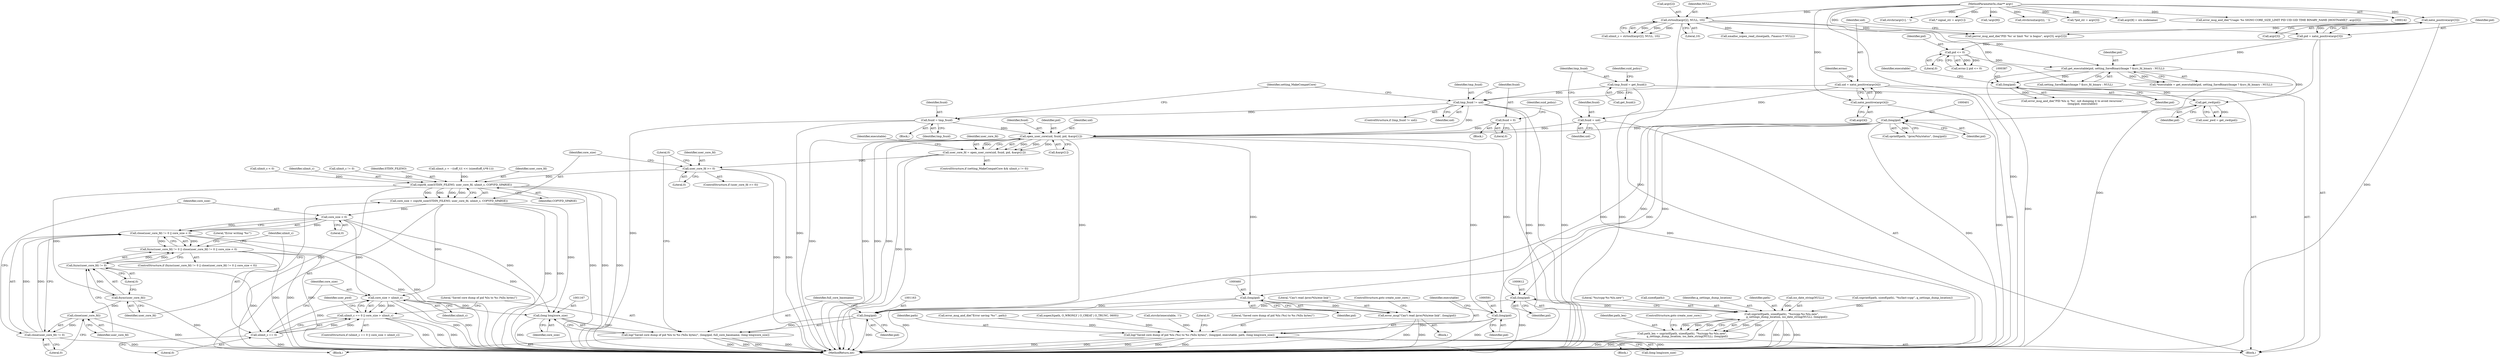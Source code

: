 digraph "0_abrt_4f2c1ddd3e3b81d2d5146b883115371f1cada9f9@API" {
"1000444" [label="(Call,open_user_core(uid, fsuid, pid, &argv[1]))"];
"1000421" [label="(Call,tmp_fsuid != uid)"];
"1000413" [label="(Call,tmp_fsuid = get_fsuid())"];
"1000308" [label="(Call,uid = xatoi_positive(argv[4]))"];
"1000310" [label="(Call,xatoi_positive(argv[4]))"];
"1000144" [label="(MethodParameterIn,char** argv)"];
"1000433" [label="(Call,fsuid = tmp_fsuid)"];
"1000425" [label="(Call,fsuid = 0)"];
"1000409" [label="(Call,fsuid = uid)"];
"1000400" [label="(Call,(long)pid)"];
"1000392" [label="(Call,get_cwd(pid))"];
"1000386" [label="(Call,(long)pid)"];
"1000370" [label="(Call,get_executable(pid, setting_SaveBinaryImage ? &src_fd_binary : NULL))"];
"1000317" [label="(Call,pid <= 0)"];
"1000301" [label="(Call,pid = xatoi_positive(argv[3]))"];
"1000303" [label="(Call,xatoi_positive(argv[3]))"];
"1000270" [label="(Call,strtoull(argv[2], NULL, 10))"];
"1000442" [label="(Call,user_core_fd = open_user_core(uid, fsuid, pid, &argv[1]))"];
"1001109" [label="(Call,user_core_fd >= 0)"];
"1001116" [label="(Call,copyfd_size(STDIN_FILENO, user_core_fd, ulimit_c, COPYFD_SPARSE))"];
"1001114" [label="(Call,core_size = copyfd_size(STDIN_FILENO, user_core_fd, ulimit_c, COPYFD_SPARSE))"];
"1001132" [label="(Call,core_size < 0)"];
"1001127" [label="(Call,close(user_core_fd) != 0 || core_size < 0)"];
"1001122" [label="(Call,fsync(user_core_fd) != 0 || close(user_core_fd) != 0 || core_size < 0)"];
"1001150" [label="(Call,core_size > ulimit_c)"];
"1001146" [label="(Call,ulimit_c == 0 || core_size > ulimit_c)"];
"1001166" [label="(Call,(long long)core_size)"];
"1001160" [label="(Call,log(\"Saved core dump of pid %lu to %s (%llu bytes)\", (long)pid, full_core_basename, (long long)core_size))"];
"1001124" [label="(Call,fsync(user_core_fd))"];
"1001123" [label="(Call,fsync(user_core_fd) != 0)"];
"1001129" [label="(Call,close(user_core_fd))"];
"1001128" [label="(Call,close(user_core_fd) != 0)"];
"1001147" [label="(Call,ulimit_c == 0)"];
"1000459" [label="(Call,(long)pid)"];
"1000457" [label="(Call,error_msg(\"Can't read /proc/%lu/exe link\", (long)pid))"];
"1001162" [label="(Call,(long)pid)"];
"1000590" [label="(Call,(long)pid)"];
"1000588" [label="(Call,log(\"Saved core dump of pid %lu (%s) to %s (%llu bytes)\", (long)pid, executable, path, (long long)core_size))"];
"1000611" [label="(Call,(long)pid)"];
"1000603" [label="(Call,snprintf(path, sizeof(path), \"%s/ccpp-%s-%lu.new\",\n            g_settings_dump_location, iso_date_string(NULL), (long)pid))"];
"1000601" [label="(Call,path_len = snprintf(path, sizeof(path), \"%s/ccpp-%s-%lu.new\",\n            g_settings_dump_location, iso_date_string(NULL), (long)pid))"];
"1000400" [label="(Call,(long)pid)"];
"1000177" [label="(Call,strchr(argv[1], ' '))"];
"1000438" [label="(Identifier,setting_MakeCompatCore)"];
"1000388" [label="(Identifier,pid)"];
"1001109" [label="(Call,user_core_fd >= 0)"];
"1000275" [label="(Literal,10)"];
"1000443" [label="(Identifier,user_core_fd)"];
"1001116" [label="(Call,copyfd_size(STDIN_FILENO, user_core_fd, ulimit_c, COPYFD_SPARSE))"];
"1001165" [label="(Identifier,full_core_basename)"];
"1000277" [label="(Call,ulimit_c < 0)"];
"1000420" [label="(ControlStructure,if (tmp_fsuid != uid))"];
"1001155" [label="(Identifier,user_pwd)"];
"1000458" [label="(Literal,\"Can't read /proc/%lu/exe link\")"];
"1001129" [label="(Call,close(user_core_fd))"];
"1000386" [label="(Call,(long)pid)"];
"1000257" [label="(Call,* signal_str = argv[1])"];
"1001110" [label="(Identifier,user_core_fd)"];
"1001146" [label="(Call,ulimit_c == 0 || core_size > ulimit_c)"];
"1000604" [label="(Identifier,path)"];
"1001123" [label="(Call,fsync(user_core_fd) != 0)"];
"1000442" [label="(Call,user_core_fd = open_user_core(uid, fsuid, pid, &argv[1]))"];
"1000547" [label="(Block,)"];
"1000609" [label="(Call,iso_date_string(NULL))"];
"1000615" [label="(ControlStructure,goto create_user_core;)"];
"1001149" [label="(Literal,0)"];
"1000302" [label="(Identifier,pid)"];
"1000301" [label="(Call,pid = xatoi_positive(argv[3]))"];
"1000405" [label="(Call,xmalloc_xopen_read_close(path, /*maxsz:*/ NULL))"];
"1000432" [label="(Block,)"];
"1001147" [label="(Call,ulimit_c == 0)"];
"1001112" [label="(Block,)"];
"1000519" [label="(Call,snprintf(path, sizeof(path), \"%s/last-ccpp\", g_settings_dump_location))"];
"1000371" [label="(Identifier,pid)"];
"1000456" [label="(Block,)"];
"1001148" [label="(Identifier,ulimit_c)"];
"1000268" [label="(Call,ulimit_c = strtoull(argv[2], NULL, 10))"];
"1000434" [label="(Identifier,fsuid)"];
"1000308" [label="(Call,uid = xatoi_positive(argv[4]))"];
"1000426" [label="(Identifier,fsuid)"];
"1000316" [label="(Identifier,errno)"];
"1000270" [label="(Call,strtoull(argv[2], NULL, 10))"];
"1000594" [label="(Identifier,path)"];
"1000423" [label="(Identifier,uid)"];
"1001131" [label="(Literal,0)"];
"1001152" [label="(Identifier,ulimit_c)"];
"1000592" [label="(Identifier,pid)"];
"1001121" [label="(ControlStructure,if (fsync(user_core_fd) != 0 || close(user_core_fd) != 0 || core_size < 0))"];
"1000424" [label="(Block,)"];
"1001119" [label="(Identifier,ulimit_c)"];
"1000433" [label="(Call,fsuid = tmp_fsuid)"];
"1000439" [label="(Call,ulimit_c != 0)"];
"1000595" [label="(Call,(long long)core_size)"];
"1000418" [label="(Identifier,suid_policy)"];
"1000415" [label="(Call,get_fsuid())"];
"1000392" [label="(Call,get_cwd(pid))"];
"1001125" [label="(Identifier,user_core_fd)"];
"1000144" [label="(MethodParameterIn,char** argv)"];
"1000410" [label="(Identifier,fsuid)"];
"1001111" [label="(Literal,0)"];
"1000588" [label="(Call,log(\"Saved core dump of pid %lu (%s) to %s (%llu bytes)\", (long)pid, executable, path, (long long)core_size))"];
"1000384" [label="(Call,error_msg_and_die(\"PID %lu is '%s', not dumping it to avoid recursion\",\n                        (long)pid, executable))"];
"1001168" [label="(Identifier,core_size)"];
"1000446" [label="(Identifier,fsuid)"];
"1001160" [label="(Call,log(\"Saved core dump of pid %lu to %s (%llu bytes)\", (long)pid, full_core_basename, (long long)core_size))"];
"1001170" [label="(Literal,0)"];
"1001162" [label="(Call,(long)pid)"];
"1000303" [label="(Call,xatoi_positive(argv[3]))"];
"1001120" [label="(Identifier,COPYFD_SPARSE)"];
"1001137" [label="(Literal,\"Error writing '%s'\")"];
"1000448" [label="(Call,&argv[1])"];
"1000427" [label="(Literal,0)"];
"1000393" [label="(Identifier,pid)"];
"1000444" [label="(Call,open_user_core(uid, fsuid, pid, &argv[1]))"];
"1001124" [label="(Call,fsync(user_core_fd))"];
"1000459" [label="(Call,(long)pid)"];
"1001130" [label="(Identifier,user_core_fd)"];
"1001132" [label="(Call,core_size < 0)"];
"1001164" [label="(Identifier,pid)"];
"1000613" [label="(Identifier,pid)"];
"1000409" [label="(Call,fsuid = uid)"];
"1001166" [label="(Call,(long long)core_size)"];
"1000461" [label="(Identifier,pid)"];
"1000585" [label="(Call,error_msg_and_die(\"Error saving '%s'\", path))"];
"1001151" [label="(Identifier,core_size)"];
"1000411" [label="(Identifier,uid)"];
"1000309" [label="(Identifier,uid)"];
"1000435" [label="(Identifier,tmp_fsuid)"];
"1000558" [label="(Call,xopen3(path, O_WRONLY | O_CREAT | O_TRUNC, 0600))"];
"1001114" [label="(Call,core_size = copyfd_size(STDIN_FILENO, user_core_fd, ulimit_c, COPYFD_SPARSE))"];
"1000447" [label="(Identifier,pid)"];
"1000534" [label="(Call,strrchr(executable, '/'))"];
"1000315" [label="(Call,errno || pid <= 0)"];
"1000318" [label="(Identifier,pid)"];
"1001171" [label="(MethodReturn,int)"];
"1000346" [label="(Call,!argv[8])"];
"1000196" [label="(Call,strchrnul(argv[i], ' '))"];
"1000607" [label="(Literal,\"%s/ccpp-%s-%lu.new\")"];
"1000271" [label="(Call,argv[2])"];
"1000445" [label="(Identifier,uid)"];
"1000304" [label="(Call,argv[3])"];
"1001115" [label="(Identifier,core_size)"];
"1001128" [label="(Call,close(user_core_fd) != 0)"];
"1001108" [label="(ControlStructure,if (user_core_fd >= 0))"];
"1000602" [label="(Identifier,path_len)"];
"1000590" [label="(Call,(long)pid)"];
"1000414" [label="(Identifier,tmp_fsuid)"];
"1001150" [label="(Call,core_size > ulimit_c)"];
"1000603" [label="(Call,snprintf(path, sizeof(path), \"%s/ccpp-%s-%lu.new\",\n            g_settings_dump_location, iso_date_string(NULL), (long)pid))"];
"1000605" [label="(Call,sizeof(path))"];
"1000599" [label="(Literal,0)"];
"1001145" [label="(ControlStructure,if (ulimit_c == 0 || core_size > ulimit_c))"];
"1000321" [label="(Call,perror_msg_and_die(\"PID '%s' or limit '%s' is bogus\", argv[3], argv[2]))"];
"1000372" [label="(Call,setting_SaveBinaryImage ? &src_fd_binary : NULL)"];
"1001122" [label="(Call,fsync(user_core_fd) != 0 || close(user_core_fd) != 0 || core_size < 0)"];
"1000589" [label="(Literal,\"Saved core dump of pid %lu (%s) to %s (%llu bytes)\")"];
"1001127" [label="(Call,close(user_core_fd) != 0 || core_size < 0)"];
"1000436" [label="(ControlStructure,if (setting_MakeCompatCore && ulimit_c != 0))"];
"1000454" [label="(Identifier,executable)"];
"1000389" [label="(Identifier,executable)"];
"1000608" [label="(Identifier,g_settings_dump_location)"];
"1000368" [label="(Call,*executable = get_executable(pid, setting_SaveBinaryImage ? &src_fd_binary : NULL))"];
"1001117" [label="(Identifier,STDIN_FILENO)"];
"1000295" [label="(Call,*pid_str = argv[3])"];
"1000390" [label="(Call,user_pwd = get_cwd(pid))"];
"1001126" [label="(Literal,0)"];
"1000354" [label="(Call,argv[8] = uts.nodename)"];
"1000145" [label="(Block,)"];
"1000171" [label="(Call,error_msg_and_die(\"Usage: %s SIGNO CORE_SIZE_LIMIT PID UID GID TIME BINARY_NAME [HOSTNAME]\", argv[0]))"];
"1000311" [label="(Call,argv[4])"];
"1000397" [label="(Call,sprintf(path, \"/proc/%lu/status\", (long)pid))"];
"1000457" [label="(Call,error_msg(\"Can't read /proc/%lu/exe link\", (long)pid))"];
"1000281" [label="(Call,ulimit_c = ~((off_t)1 << (sizeof(off_t)*8-1)))"];
"1000601" [label="(Call,path_len = snprintf(path, sizeof(path), \"%s/ccpp-%s-%lu.new\",\n            g_settings_dump_location, iso_date_string(NULL), (long)pid))"];
"1000402" [label="(Identifier,pid)"];
"1000611" [label="(Call,(long)pid)"];
"1000370" [label="(Call,get_executable(pid, setting_SaveBinaryImage ? &src_fd_binary : NULL))"];
"1000593" [label="(Identifier,executable)"];
"1000413" [label="(Call,tmp_fsuid = get_fsuid())"];
"1001161" [label="(Literal,\"Saved core dump of pid %lu to %s (%llu bytes)\")"];
"1000425" [label="(Call,fsuid = 0)"];
"1000319" [label="(Literal,0)"];
"1001118" [label="(Identifier,user_core_fd)"];
"1000430" [label="(Identifier,suid_policy)"];
"1000421" [label="(Call,tmp_fsuid != uid)"];
"1000317" [label="(Call,pid <= 0)"];
"1000422" [label="(Identifier,tmp_fsuid)"];
"1000462" [label="(ControlStructure,goto create_user_core;)"];
"1001133" [label="(Identifier,core_size)"];
"1001134" [label="(Literal,0)"];
"1000274" [label="(Identifier,NULL)"];
"1000310" [label="(Call,xatoi_positive(argv[4]))"];
"1000444" -> "1000442"  [label="AST: "];
"1000444" -> "1000448"  [label="CFG: "];
"1000445" -> "1000444"  [label="AST: "];
"1000446" -> "1000444"  [label="AST: "];
"1000447" -> "1000444"  [label="AST: "];
"1000448" -> "1000444"  [label="AST: "];
"1000442" -> "1000444"  [label="CFG: "];
"1000444" -> "1001171"  [label="DDG: "];
"1000444" -> "1001171"  [label="DDG: "];
"1000444" -> "1001171"  [label="DDG: "];
"1000444" -> "1001171"  [label="DDG: "];
"1000444" -> "1000442"  [label="DDG: "];
"1000444" -> "1000442"  [label="DDG: "];
"1000444" -> "1000442"  [label="DDG: "];
"1000444" -> "1000442"  [label="DDG: "];
"1000421" -> "1000444"  [label="DDG: "];
"1000433" -> "1000444"  [label="DDG: "];
"1000425" -> "1000444"  [label="DDG: "];
"1000409" -> "1000444"  [label="DDG: "];
"1000400" -> "1000444"  [label="DDG: "];
"1000444" -> "1000459"  [label="DDG: "];
"1000444" -> "1000590"  [label="DDG: "];
"1000444" -> "1000611"  [label="DDG: "];
"1000444" -> "1001162"  [label="DDG: "];
"1000421" -> "1000420"  [label="AST: "];
"1000421" -> "1000423"  [label="CFG: "];
"1000422" -> "1000421"  [label="AST: "];
"1000423" -> "1000421"  [label="AST: "];
"1000426" -> "1000421"  [label="CFG: "];
"1000438" -> "1000421"  [label="CFG: "];
"1000421" -> "1001171"  [label="DDG: "];
"1000421" -> "1001171"  [label="DDG: "];
"1000421" -> "1001171"  [label="DDG: "];
"1000413" -> "1000421"  [label="DDG: "];
"1000308" -> "1000421"  [label="DDG: "];
"1000421" -> "1000433"  [label="DDG: "];
"1000413" -> "1000145"  [label="AST: "];
"1000413" -> "1000415"  [label="CFG: "];
"1000414" -> "1000413"  [label="AST: "];
"1000415" -> "1000413"  [label="AST: "];
"1000418" -> "1000413"  [label="CFG: "];
"1000413" -> "1001171"  [label="DDG: "];
"1000308" -> "1000145"  [label="AST: "];
"1000308" -> "1000310"  [label="CFG: "];
"1000309" -> "1000308"  [label="AST: "];
"1000310" -> "1000308"  [label="AST: "];
"1000316" -> "1000308"  [label="CFG: "];
"1000308" -> "1001171"  [label="DDG: "];
"1000310" -> "1000308"  [label="DDG: "];
"1000308" -> "1000409"  [label="DDG: "];
"1000310" -> "1000311"  [label="CFG: "];
"1000311" -> "1000310"  [label="AST: "];
"1000310" -> "1001171"  [label="DDG: "];
"1000144" -> "1000310"  [label="DDG: "];
"1000144" -> "1000142"  [label="AST: "];
"1000144" -> "1001171"  [label="DDG: "];
"1000144" -> "1000171"  [label="DDG: "];
"1000144" -> "1000177"  [label="DDG: "];
"1000144" -> "1000196"  [label="DDG: "];
"1000144" -> "1000257"  [label="DDG: "];
"1000144" -> "1000270"  [label="DDG: "];
"1000144" -> "1000295"  [label="DDG: "];
"1000144" -> "1000303"  [label="DDG: "];
"1000144" -> "1000321"  [label="DDG: "];
"1000144" -> "1000346"  [label="DDG: "];
"1000144" -> "1000354"  [label="DDG: "];
"1000433" -> "1000432"  [label="AST: "];
"1000433" -> "1000435"  [label="CFG: "];
"1000434" -> "1000433"  [label="AST: "];
"1000435" -> "1000433"  [label="AST: "];
"1000438" -> "1000433"  [label="CFG: "];
"1000433" -> "1001171"  [label="DDG: "];
"1000433" -> "1001171"  [label="DDG: "];
"1000425" -> "1000424"  [label="AST: "];
"1000425" -> "1000427"  [label="CFG: "];
"1000426" -> "1000425"  [label="AST: "];
"1000427" -> "1000425"  [label="AST: "];
"1000430" -> "1000425"  [label="CFG: "];
"1000425" -> "1001171"  [label="DDG: "];
"1000409" -> "1000145"  [label="AST: "];
"1000409" -> "1000411"  [label="CFG: "];
"1000410" -> "1000409"  [label="AST: "];
"1000411" -> "1000409"  [label="AST: "];
"1000414" -> "1000409"  [label="CFG: "];
"1000409" -> "1001171"  [label="DDG: "];
"1000400" -> "1000397"  [label="AST: "];
"1000400" -> "1000402"  [label="CFG: "];
"1000401" -> "1000400"  [label="AST: "];
"1000402" -> "1000400"  [label="AST: "];
"1000397" -> "1000400"  [label="CFG: "];
"1000400" -> "1001171"  [label="DDG: "];
"1000400" -> "1000397"  [label="DDG: "];
"1000392" -> "1000400"  [label="DDG: "];
"1000400" -> "1000459"  [label="DDG: "];
"1000400" -> "1000590"  [label="DDG: "];
"1000400" -> "1000611"  [label="DDG: "];
"1000400" -> "1001162"  [label="DDG: "];
"1000392" -> "1000390"  [label="AST: "];
"1000392" -> "1000393"  [label="CFG: "];
"1000393" -> "1000392"  [label="AST: "];
"1000390" -> "1000392"  [label="CFG: "];
"1000392" -> "1000390"  [label="DDG: "];
"1000386" -> "1000392"  [label="DDG: "];
"1000370" -> "1000392"  [label="DDG: "];
"1000386" -> "1000384"  [label="AST: "];
"1000386" -> "1000388"  [label="CFG: "];
"1000387" -> "1000386"  [label="AST: "];
"1000388" -> "1000386"  [label="AST: "];
"1000389" -> "1000386"  [label="CFG: "];
"1000386" -> "1000384"  [label="DDG: "];
"1000370" -> "1000386"  [label="DDG: "];
"1000370" -> "1000368"  [label="AST: "];
"1000370" -> "1000372"  [label="CFG: "];
"1000371" -> "1000370"  [label="AST: "];
"1000372" -> "1000370"  [label="AST: "];
"1000368" -> "1000370"  [label="CFG: "];
"1000370" -> "1001171"  [label="DDG: "];
"1000370" -> "1000368"  [label="DDG: "];
"1000370" -> "1000368"  [label="DDG: "];
"1000317" -> "1000370"  [label="DDG: "];
"1000301" -> "1000370"  [label="DDG: "];
"1000270" -> "1000370"  [label="DDG: "];
"1000317" -> "1000315"  [label="AST: "];
"1000317" -> "1000319"  [label="CFG: "];
"1000318" -> "1000317"  [label="AST: "];
"1000319" -> "1000317"  [label="AST: "];
"1000315" -> "1000317"  [label="CFG: "];
"1000317" -> "1000315"  [label="DDG: "];
"1000317" -> "1000315"  [label="DDG: "];
"1000301" -> "1000317"  [label="DDG: "];
"1000301" -> "1000145"  [label="AST: "];
"1000301" -> "1000303"  [label="CFG: "];
"1000302" -> "1000301"  [label="AST: "];
"1000303" -> "1000301"  [label="AST: "];
"1000309" -> "1000301"  [label="CFG: "];
"1000301" -> "1001171"  [label="DDG: "];
"1000303" -> "1000301"  [label="DDG: "];
"1000303" -> "1000304"  [label="CFG: "];
"1000304" -> "1000303"  [label="AST: "];
"1000303" -> "1001171"  [label="DDG: "];
"1000303" -> "1000321"  [label="DDG: "];
"1000270" -> "1000268"  [label="AST: "];
"1000270" -> "1000275"  [label="CFG: "];
"1000271" -> "1000270"  [label="AST: "];
"1000274" -> "1000270"  [label="AST: "];
"1000275" -> "1000270"  [label="AST: "];
"1000268" -> "1000270"  [label="CFG: "];
"1000270" -> "1001171"  [label="DDG: "];
"1000270" -> "1000268"  [label="DDG: "];
"1000270" -> "1000268"  [label="DDG: "];
"1000270" -> "1000268"  [label="DDG: "];
"1000270" -> "1000321"  [label="DDG: "];
"1000270" -> "1000372"  [label="DDG: "];
"1000270" -> "1000405"  [label="DDG: "];
"1000442" -> "1000436"  [label="AST: "];
"1000443" -> "1000442"  [label="AST: "];
"1000454" -> "1000442"  [label="CFG: "];
"1000442" -> "1001171"  [label="DDG: "];
"1000442" -> "1001171"  [label="DDG: "];
"1000442" -> "1001109"  [label="DDG: "];
"1001109" -> "1001108"  [label="AST: "];
"1001109" -> "1001111"  [label="CFG: "];
"1001110" -> "1001109"  [label="AST: "];
"1001111" -> "1001109"  [label="AST: "];
"1001115" -> "1001109"  [label="CFG: "];
"1001170" -> "1001109"  [label="CFG: "];
"1001109" -> "1001171"  [label="DDG: "];
"1001109" -> "1001171"  [label="DDG: "];
"1001109" -> "1001116"  [label="DDG: "];
"1001116" -> "1001114"  [label="AST: "];
"1001116" -> "1001120"  [label="CFG: "];
"1001117" -> "1001116"  [label="AST: "];
"1001118" -> "1001116"  [label="AST: "];
"1001119" -> "1001116"  [label="AST: "];
"1001120" -> "1001116"  [label="AST: "];
"1001114" -> "1001116"  [label="CFG: "];
"1001116" -> "1001171"  [label="DDG: "];
"1001116" -> "1001171"  [label="DDG: "];
"1001116" -> "1001171"  [label="DDG: "];
"1001116" -> "1001114"  [label="DDG: "];
"1001116" -> "1001114"  [label="DDG: "];
"1001116" -> "1001114"  [label="DDG: "];
"1001116" -> "1001114"  [label="DDG: "];
"1000281" -> "1001116"  [label="DDG: "];
"1000439" -> "1001116"  [label="DDG: "];
"1000277" -> "1001116"  [label="DDG: "];
"1001116" -> "1001124"  [label="DDG: "];
"1001116" -> "1001147"  [label="DDG: "];
"1001114" -> "1001112"  [label="AST: "];
"1001115" -> "1001114"  [label="AST: "];
"1001125" -> "1001114"  [label="CFG: "];
"1001114" -> "1001171"  [label="DDG: "];
"1001114" -> "1001171"  [label="DDG: "];
"1001114" -> "1001132"  [label="DDG: "];
"1001114" -> "1001150"  [label="DDG: "];
"1001114" -> "1001166"  [label="DDG: "];
"1001132" -> "1001127"  [label="AST: "];
"1001132" -> "1001134"  [label="CFG: "];
"1001133" -> "1001132"  [label="AST: "];
"1001134" -> "1001132"  [label="AST: "];
"1001127" -> "1001132"  [label="CFG: "];
"1001132" -> "1001171"  [label="DDG: "];
"1001132" -> "1001127"  [label="DDG: "];
"1001132" -> "1001127"  [label="DDG: "];
"1001132" -> "1001150"  [label="DDG: "];
"1001132" -> "1001166"  [label="DDG: "];
"1001127" -> "1001122"  [label="AST: "];
"1001127" -> "1001128"  [label="CFG: "];
"1001128" -> "1001127"  [label="AST: "];
"1001122" -> "1001127"  [label="CFG: "];
"1001127" -> "1001171"  [label="DDG: "];
"1001127" -> "1001171"  [label="DDG: "];
"1001127" -> "1001122"  [label="DDG: "];
"1001127" -> "1001122"  [label="DDG: "];
"1001128" -> "1001127"  [label="DDG: "];
"1001128" -> "1001127"  [label="DDG: "];
"1001122" -> "1001121"  [label="AST: "];
"1001122" -> "1001123"  [label="CFG: "];
"1001123" -> "1001122"  [label="AST: "];
"1001137" -> "1001122"  [label="CFG: "];
"1001148" -> "1001122"  [label="CFG: "];
"1001122" -> "1001171"  [label="DDG: "];
"1001122" -> "1001171"  [label="DDG: "];
"1001122" -> "1001171"  [label="DDG: "];
"1001123" -> "1001122"  [label="DDG: "];
"1001123" -> "1001122"  [label="DDG: "];
"1001150" -> "1001146"  [label="AST: "];
"1001150" -> "1001152"  [label="CFG: "];
"1001151" -> "1001150"  [label="AST: "];
"1001152" -> "1001150"  [label="AST: "];
"1001146" -> "1001150"  [label="CFG: "];
"1001150" -> "1001171"  [label="DDG: "];
"1001150" -> "1001171"  [label="DDG: "];
"1001150" -> "1001146"  [label="DDG: "];
"1001150" -> "1001146"  [label="DDG: "];
"1001147" -> "1001150"  [label="DDG: "];
"1001150" -> "1001166"  [label="DDG: "];
"1001146" -> "1001145"  [label="AST: "];
"1001146" -> "1001147"  [label="CFG: "];
"1001147" -> "1001146"  [label="AST: "];
"1001155" -> "1001146"  [label="CFG: "];
"1001161" -> "1001146"  [label="CFG: "];
"1001146" -> "1001171"  [label="DDG: "];
"1001146" -> "1001171"  [label="DDG: "];
"1001146" -> "1001171"  [label="DDG: "];
"1001147" -> "1001146"  [label="DDG: "];
"1001147" -> "1001146"  [label="DDG: "];
"1001166" -> "1001160"  [label="AST: "];
"1001166" -> "1001168"  [label="CFG: "];
"1001167" -> "1001166"  [label="AST: "];
"1001168" -> "1001166"  [label="AST: "];
"1001160" -> "1001166"  [label="CFG: "];
"1001166" -> "1001171"  [label="DDG: "];
"1001166" -> "1001160"  [label="DDG: "];
"1001160" -> "1001112"  [label="AST: "];
"1001161" -> "1001160"  [label="AST: "];
"1001162" -> "1001160"  [label="AST: "];
"1001165" -> "1001160"  [label="AST: "];
"1001170" -> "1001160"  [label="CFG: "];
"1001160" -> "1001171"  [label="DDG: "];
"1001160" -> "1001171"  [label="DDG: "];
"1001160" -> "1001171"  [label="DDG: "];
"1001160" -> "1001171"  [label="DDG: "];
"1001162" -> "1001160"  [label="DDG: "];
"1001124" -> "1001123"  [label="AST: "];
"1001124" -> "1001125"  [label="CFG: "];
"1001125" -> "1001124"  [label="AST: "];
"1001126" -> "1001124"  [label="CFG: "];
"1001124" -> "1001171"  [label="DDG: "];
"1001124" -> "1001123"  [label="DDG: "];
"1001124" -> "1001129"  [label="DDG: "];
"1001123" -> "1001126"  [label="CFG: "];
"1001126" -> "1001123"  [label="AST: "];
"1001130" -> "1001123"  [label="CFG: "];
"1001123" -> "1001171"  [label="DDG: "];
"1001129" -> "1001128"  [label="AST: "];
"1001129" -> "1001130"  [label="CFG: "];
"1001130" -> "1001129"  [label="AST: "];
"1001131" -> "1001129"  [label="CFG: "];
"1001129" -> "1001171"  [label="DDG: "];
"1001129" -> "1001128"  [label="DDG: "];
"1001128" -> "1001131"  [label="CFG: "];
"1001131" -> "1001128"  [label="AST: "];
"1001133" -> "1001128"  [label="CFG: "];
"1001128" -> "1001171"  [label="DDG: "];
"1001147" -> "1001149"  [label="CFG: "];
"1001148" -> "1001147"  [label="AST: "];
"1001149" -> "1001147"  [label="AST: "];
"1001151" -> "1001147"  [label="CFG: "];
"1001147" -> "1001171"  [label="DDG: "];
"1000459" -> "1000457"  [label="AST: "];
"1000459" -> "1000461"  [label="CFG: "];
"1000460" -> "1000459"  [label="AST: "];
"1000461" -> "1000459"  [label="AST: "];
"1000457" -> "1000459"  [label="CFG: "];
"1000459" -> "1001171"  [label="DDG: "];
"1000459" -> "1000457"  [label="DDG: "];
"1000459" -> "1001162"  [label="DDG: "];
"1000457" -> "1000456"  [label="AST: "];
"1000458" -> "1000457"  [label="AST: "];
"1000462" -> "1000457"  [label="CFG: "];
"1000457" -> "1001171"  [label="DDG: "];
"1000457" -> "1001171"  [label="DDG: "];
"1001162" -> "1001164"  [label="CFG: "];
"1001163" -> "1001162"  [label="AST: "];
"1001164" -> "1001162"  [label="AST: "];
"1001165" -> "1001162"  [label="CFG: "];
"1001162" -> "1001171"  [label="DDG: "];
"1000611" -> "1001162"  [label="DDG: "];
"1000590" -> "1000588"  [label="AST: "];
"1000590" -> "1000592"  [label="CFG: "];
"1000591" -> "1000590"  [label="AST: "];
"1000592" -> "1000590"  [label="AST: "];
"1000593" -> "1000590"  [label="CFG: "];
"1000590" -> "1001171"  [label="DDG: "];
"1000590" -> "1000588"  [label="DDG: "];
"1000588" -> "1000547"  [label="AST: "];
"1000588" -> "1000595"  [label="CFG: "];
"1000589" -> "1000588"  [label="AST: "];
"1000593" -> "1000588"  [label="AST: "];
"1000594" -> "1000588"  [label="AST: "];
"1000595" -> "1000588"  [label="AST: "];
"1000599" -> "1000588"  [label="CFG: "];
"1000588" -> "1001171"  [label="DDG: "];
"1000588" -> "1001171"  [label="DDG: "];
"1000588" -> "1001171"  [label="DDG: "];
"1000588" -> "1001171"  [label="DDG: "];
"1000588" -> "1001171"  [label="DDG: "];
"1000534" -> "1000588"  [label="DDG: "];
"1000585" -> "1000588"  [label="DDG: "];
"1000558" -> "1000588"  [label="DDG: "];
"1000595" -> "1000588"  [label="DDG: "];
"1000611" -> "1000603"  [label="AST: "];
"1000611" -> "1000613"  [label="CFG: "];
"1000612" -> "1000611"  [label="AST: "];
"1000613" -> "1000611"  [label="AST: "];
"1000603" -> "1000611"  [label="CFG: "];
"1000611" -> "1001171"  [label="DDG: "];
"1000611" -> "1000603"  [label="DDG: "];
"1000603" -> "1000601"  [label="AST: "];
"1000604" -> "1000603"  [label="AST: "];
"1000605" -> "1000603"  [label="AST: "];
"1000607" -> "1000603"  [label="AST: "];
"1000608" -> "1000603"  [label="AST: "];
"1000609" -> "1000603"  [label="AST: "];
"1000601" -> "1000603"  [label="CFG: "];
"1000603" -> "1001171"  [label="DDG: "];
"1000603" -> "1001171"  [label="DDG: "];
"1000603" -> "1001171"  [label="DDG: "];
"1000603" -> "1001171"  [label="DDG: "];
"1000603" -> "1000601"  [label="DDG: "];
"1000603" -> "1000601"  [label="DDG: "];
"1000603" -> "1000601"  [label="DDG: "];
"1000603" -> "1000601"  [label="DDG: "];
"1000603" -> "1000601"  [label="DDG: "];
"1000519" -> "1000603"  [label="DDG: "];
"1000609" -> "1000603"  [label="DDG: "];
"1000601" -> "1000145"  [label="AST: "];
"1000602" -> "1000601"  [label="AST: "];
"1000615" -> "1000601"  [label="CFG: "];
"1000601" -> "1001171"  [label="DDG: "];
"1000601" -> "1001171"  [label="DDG: "];
}

